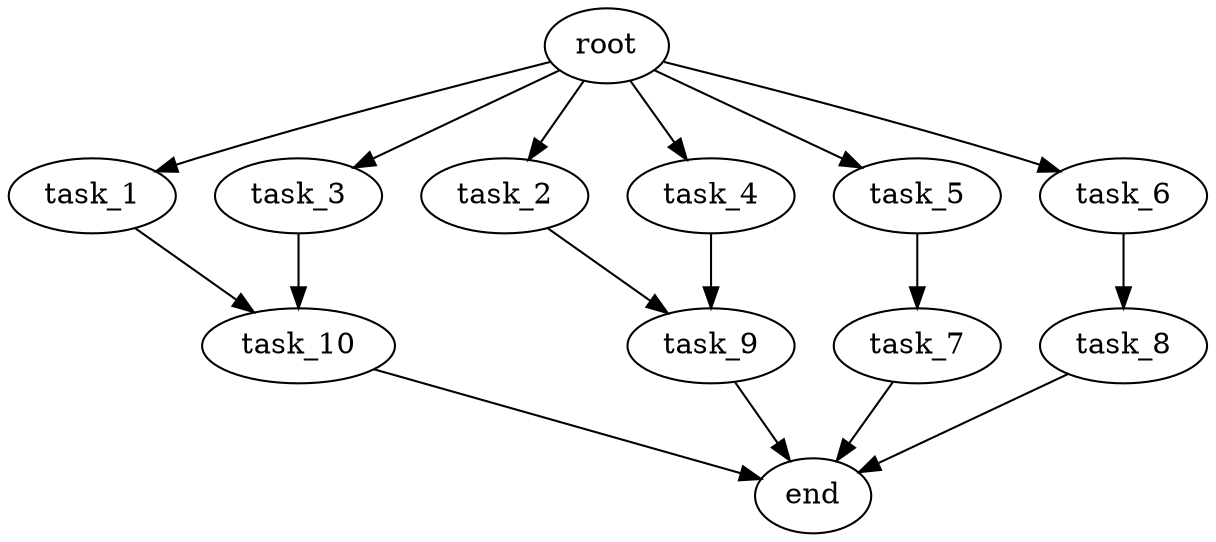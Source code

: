 digraph G {
  root [size="0.000000e+00"];
  task_1 [size="5.777293e+10"];
  task_2 [size="3.127836e+10"];
  task_3 [size="7.631451e+10"];
  task_4 [size="4.983157e+10"];
  task_5 [size="5.147734e+10"];
  task_6 [size="4.988098e+10"];
  task_7 [size="3.086096e+10"];
  task_8 [size="2.327398e+09"];
  task_9 [size="9.452383e+10"];
  task_10 [size="5.054939e+10"];
  end [size="0.000000e+00"];

  root -> task_1 [size="1.000000e-12"];
  root -> task_2 [size="1.000000e-12"];
  root -> task_3 [size="1.000000e-12"];
  root -> task_4 [size="1.000000e-12"];
  root -> task_5 [size="1.000000e-12"];
  root -> task_6 [size="1.000000e-12"];
  task_1 -> task_10 [size="2.527470e+08"];
  task_2 -> task_9 [size="4.726191e+08"];
  task_3 -> task_10 [size="2.527470e+08"];
  task_4 -> task_9 [size="4.726191e+08"];
  task_5 -> task_7 [size="3.086096e+08"];
  task_6 -> task_8 [size="2.327398e+07"];
  task_7 -> end [size="1.000000e-12"];
  task_8 -> end [size="1.000000e-12"];
  task_9 -> end [size="1.000000e-12"];
  task_10 -> end [size="1.000000e-12"];
}
